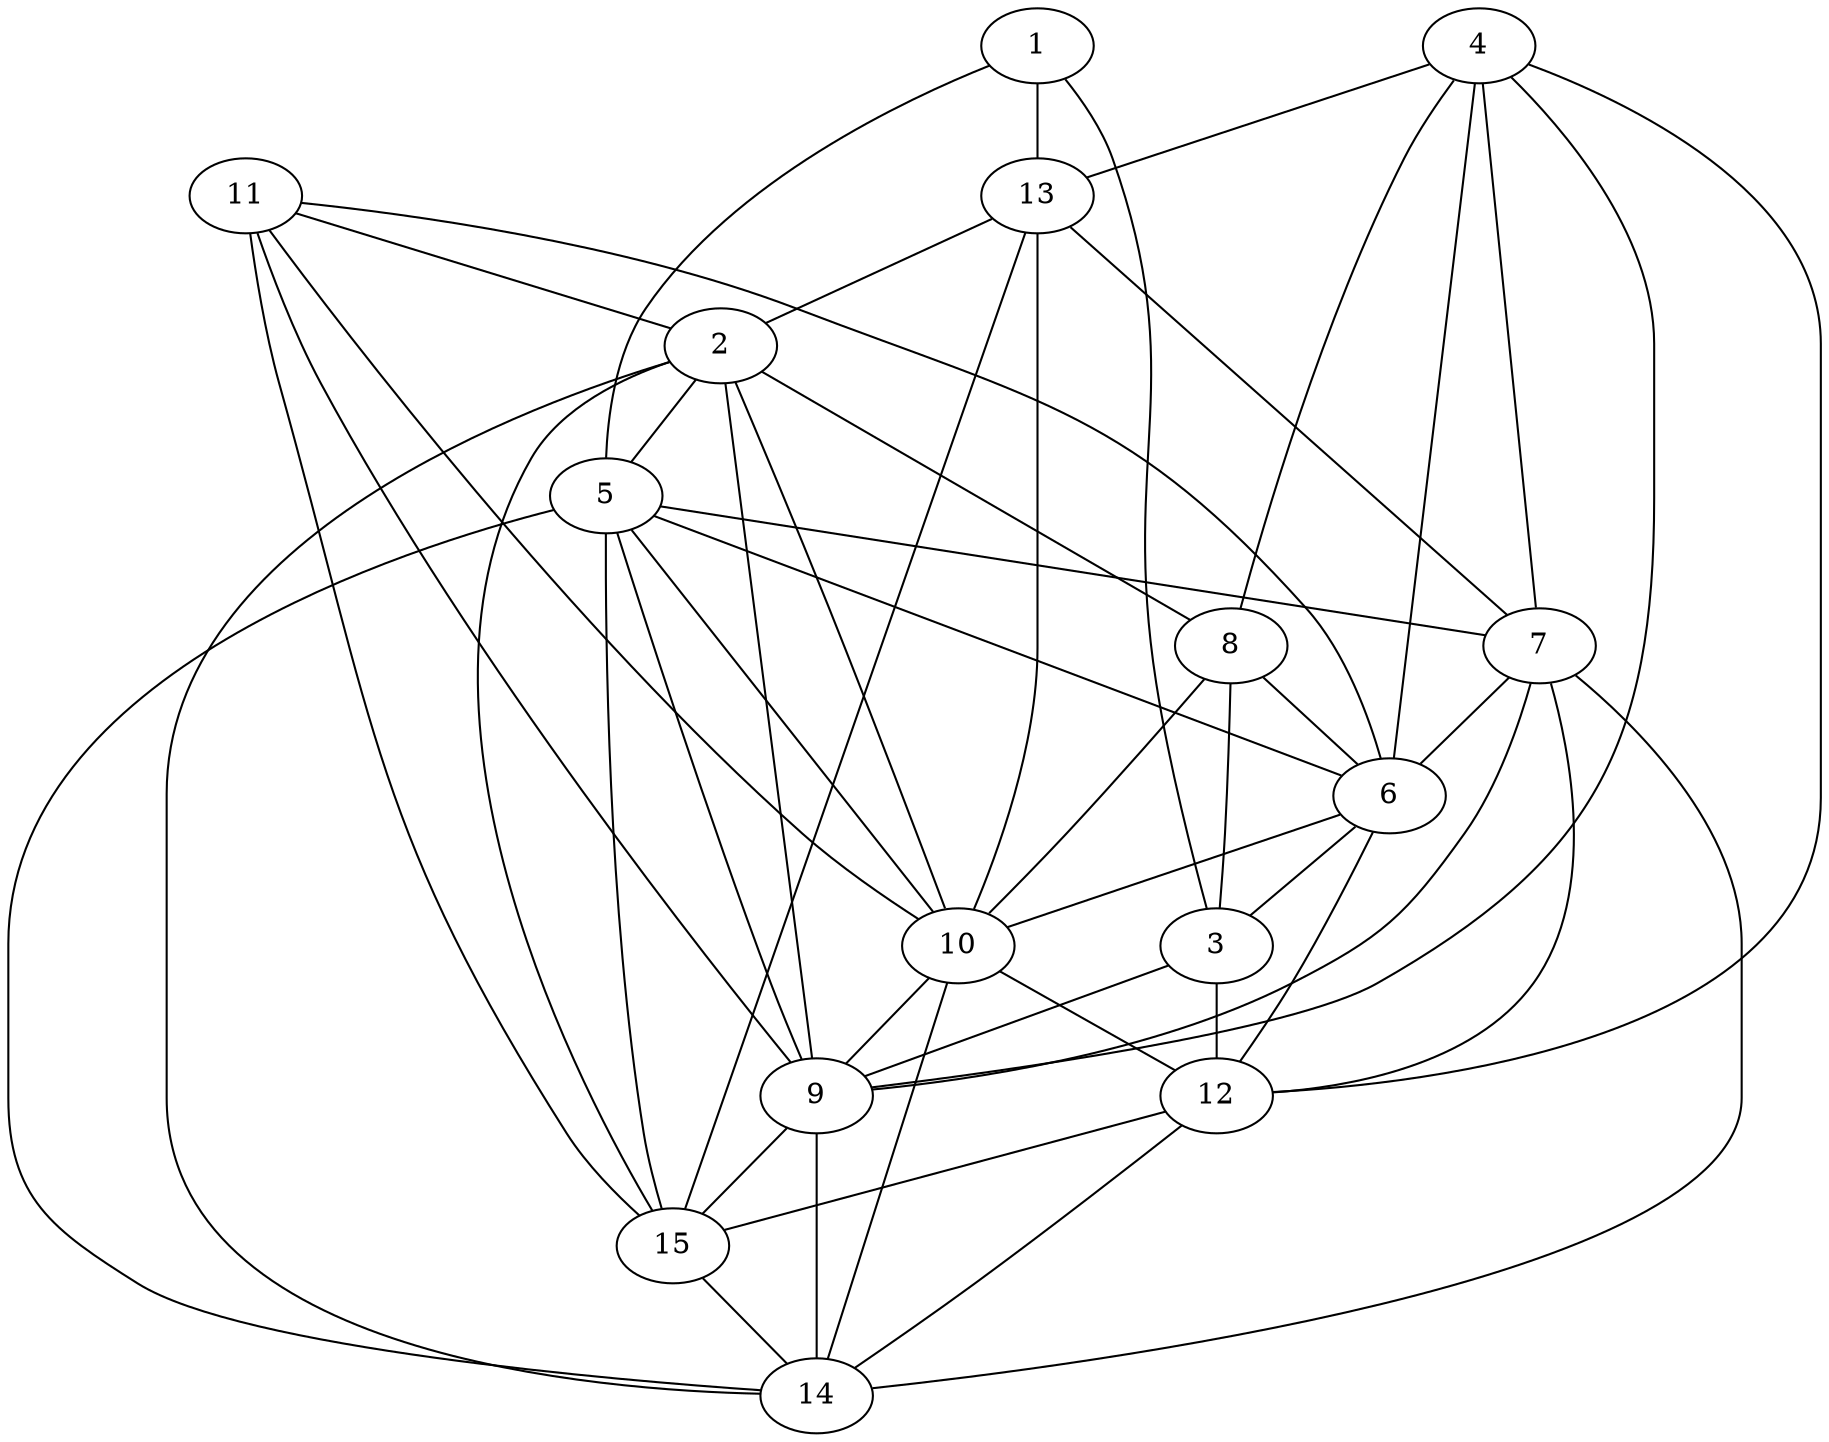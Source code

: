 graph G {
1 -- 13;
2 -- 5;
2 -- 8;
2 -- 14;
3 -- 9;
3 -- 12;
3 -- 1;
4 -- 6;
4 -- 13;
4 -- 9;
4 -- 8;
4 -- 7;
4 -- 12;
5 -- 1;
5 -- 15;
5 -- 9;
5 -- 10;
5 -- 7;
6 -- 5;
6 -- 3;
6 -- 10;
6 -- 12;
7 -- 12;
7 -- 6;
7 -- 13;
7 -- 14;
7 -- 9;
8 -- 10;
8 -- 3;
8 -- 6;
9 -- 2;
9 -- 14;
9 -- 15;
10 -- 12;
10 -- 13;
10 -- 9;
10 -- 2;
11 -- 15;
11 -- 9;
11 -- 6;
11 -- 2;
11 -- 10;
12 -- 15;
13 -- 2;
13 -- 15;
14 -- 12;
14 -- 10;
14 -- 5;
15 -- 14;
15 -- 2;
}